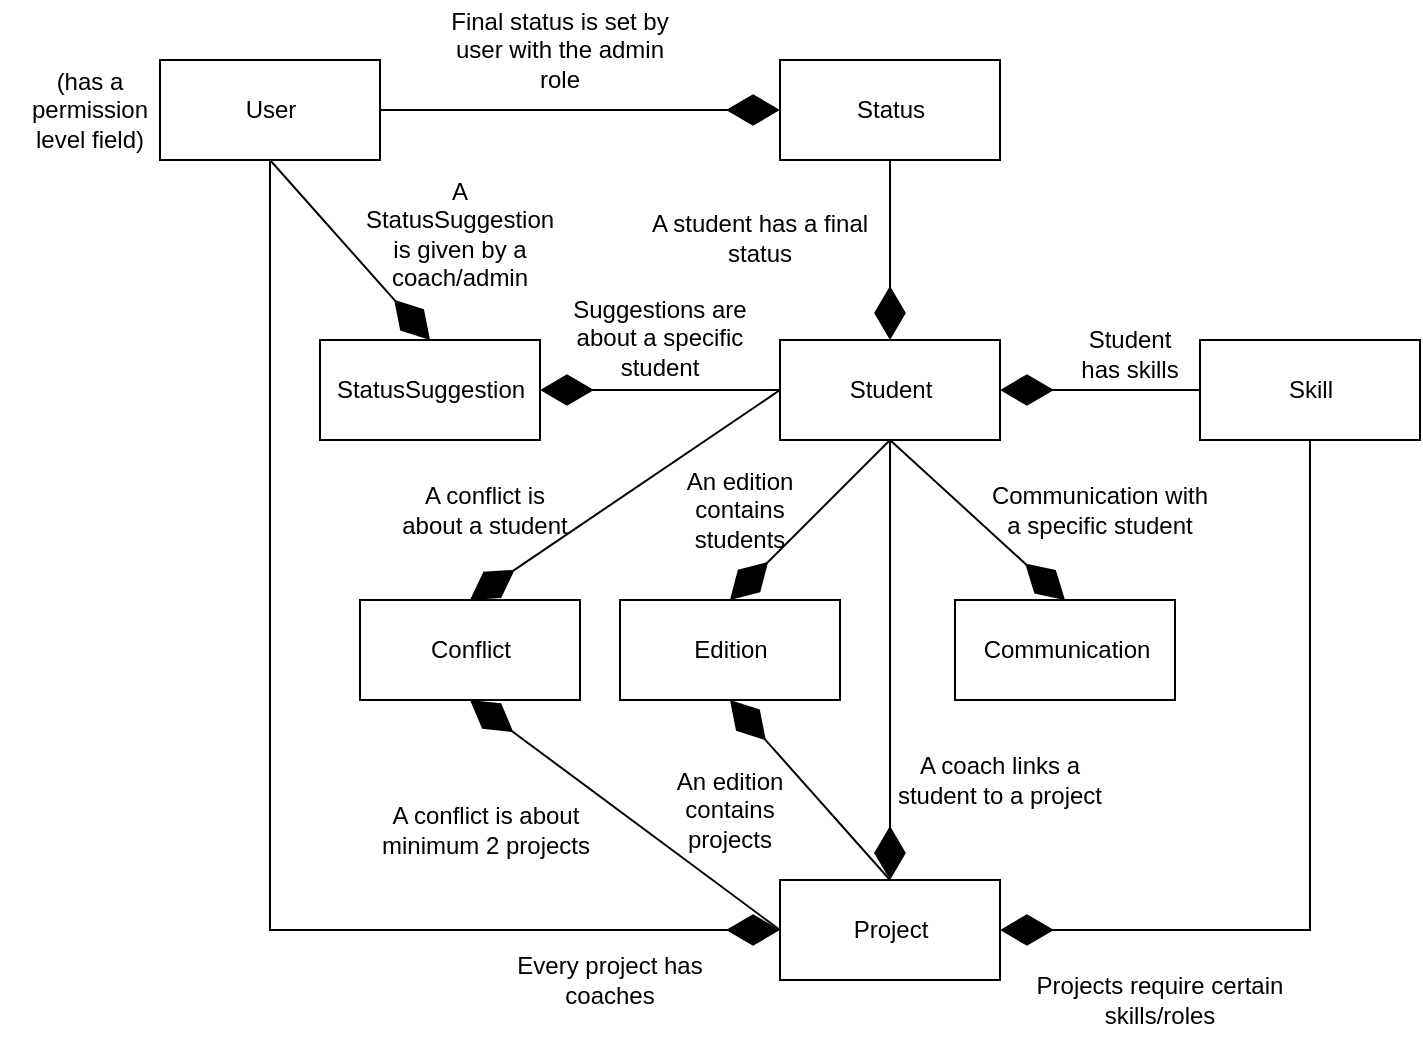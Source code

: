 <mxfile version="16.6.6" type="device"><diagram id="VpcjE5IzbmzCHHEf5BIP" name="Page-1"><mxGraphModel dx="782" dy="711" grid="1" gridSize="10" guides="1" tooltips="1" connect="1" arrows="1" fold="1" page="1" pageScale="1" pageWidth="850" pageHeight="1100" math="0" shadow="0"><root><mxCell id="0"/><mxCell id="1" parent="0"/><mxCell id="9gYytxKh6sy961e4Ec-q-4" value="User" style="html=1;" parent="1" vertex="1"><mxGeometry x="140" y="40" width="110" height="50" as="geometry"/></mxCell><mxCell id="9gYytxKh6sy961e4Ec-q-5" value="" style="endArrow=diamondThin;endFill=1;endSize=24;html=1;rounded=0;entryX=0.5;entryY=0;entryDx=0;entryDy=0;exitX=0.5;exitY=1;exitDx=0;exitDy=0;" parent="1" source="9gYytxKh6sy961e4Ec-q-4" target="9gYytxKh6sy961e4Ec-q-6" edge="1"><mxGeometry width="160" relative="1" as="geometry"><mxPoint x="220" y="220" as="sourcePoint"/><mxPoint x="195" y="330" as="targetPoint"/><Array as="points"/></mxGeometry></mxCell><mxCell id="9gYytxKh6sy961e4Ec-q-6" value="StatusSuggestion" style="html=1;" parent="1" vertex="1"><mxGeometry x="220" y="180" width="110" height="50" as="geometry"/></mxCell><mxCell id="9gYytxKh6sy961e4Ec-q-8" value="" style="endArrow=diamondThin;endFill=1;endSize=24;html=1;rounded=0;entryX=1;entryY=0.5;entryDx=0;entryDy=0;exitX=0;exitY=0.5;exitDx=0;exitDy=0;" parent="1" source="zKralEP5ivNiPrOoDXcz-3" target="9gYytxKh6sy961e4Ec-q-6" edge="1"><mxGeometry width="160" relative="1" as="geometry"><mxPoint x="490" y="260" as="sourcePoint"/><mxPoint x="480" y="340" as="targetPoint"/><Array as="points"/></mxGeometry></mxCell><mxCell id="9gYytxKh6sy961e4Ec-q-9" value="Project" style="html=1;" parent="1" vertex="1"><mxGeometry x="450" y="450" width="110" height="50" as="geometry"/></mxCell><mxCell id="9gYytxKh6sy961e4Ec-q-10" value="" style="endArrow=diamondThin;endFill=1;endSize=24;html=1;rounded=0;entryX=0.5;entryY=0;entryDx=0;entryDy=0;exitX=0.5;exitY=1;exitDx=0;exitDy=0;" parent="1" source="zKralEP5ivNiPrOoDXcz-3" target="9gYytxKh6sy961e4Ec-q-9" edge="1"><mxGeometry width="160" relative="1" as="geometry"><mxPoint x="505" y="380" as="sourcePoint"/><mxPoint x="500" y="440" as="targetPoint"/></mxGeometry></mxCell><mxCell id="9gYytxKh6sy961e4Ec-q-11" value="Skill" style="html=1;" parent="1" vertex="1"><mxGeometry x="660" y="180" width="110" height="50" as="geometry"/></mxCell><mxCell id="9gYytxKh6sy961e4Ec-q-12" value="" style="endArrow=diamondThin;endFill=1;endSize=24;html=1;rounded=0;exitX=0;exitY=0.5;exitDx=0;exitDy=0;entryX=1;entryY=0.5;entryDx=0;entryDy=0;" parent="1" source="9gYytxKh6sy961e4Ec-q-11" target="zKralEP5ivNiPrOoDXcz-3" edge="1"><mxGeometry width="160" relative="1" as="geometry"><mxPoint x="340" y="340" as="sourcePoint"/><mxPoint x="580" y="220" as="targetPoint"/></mxGeometry></mxCell><mxCell id="9gYytxKh6sy961e4Ec-q-15" value="" style="endArrow=diamondThin;endFill=1;endSize=24;html=1;rounded=0;entryX=1;entryY=0.5;entryDx=0;entryDy=0;exitX=0.5;exitY=1;exitDx=0;exitDy=0;" parent="1" source="9gYytxKh6sy961e4Ec-q-11" target="9gYytxKh6sy961e4Ec-q-9" edge="1"><mxGeometry width="160" relative="1" as="geometry"><mxPoint x="340" y="340" as="sourcePoint"/><mxPoint x="500" y="340" as="targetPoint"/><Array as="points"><mxPoint x="715" y="475"/></Array></mxGeometry></mxCell><mxCell id="9gYytxKh6sy961e4Ec-q-17" value="Projects require certain skills/roles" style="text;align=center;fontStyle=0;verticalAlign=middle;spacingLeft=3;spacingRight=3;strokeColor=none;rotatable=0;points=[[0,0.5],[1,0.5]];portConstraint=eastwest;whiteSpace=wrap;" parent="1" vertex="1"><mxGeometry x="560" y="490" width="160" height="40" as="geometry"/></mxCell><mxCell id="9gYytxKh6sy961e4Ec-q-18" value="Student has skills" style="text;align=center;fontStyle=0;verticalAlign=middle;spacingLeft=3;spacingRight=3;strokeColor=none;rotatable=0;points=[[0,0.5],[1,0.5]];portConstraint=eastwest;whiteSpace=wrap;" parent="1" vertex="1"><mxGeometry x="590" y="174" width="70" height="26" as="geometry"/></mxCell><mxCell id="9gYytxKh6sy961e4Ec-q-19" value="Suggestions are about a specific student" style="text;align=center;fontStyle=0;verticalAlign=middle;spacingLeft=3;spacingRight=3;strokeColor=none;rotatable=0;points=[[0,0.5],[1,0.5]];portConstraint=eastwest;whiteSpace=wrap;" parent="1" vertex="1"><mxGeometry x="330" y="154" width="120" height="50" as="geometry"/></mxCell><mxCell id="9gYytxKh6sy961e4Ec-q-20" value="A StatusSuggestion is given by a coach/admin" style="text;align=center;fontStyle=0;verticalAlign=middle;spacingLeft=3;spacingRight=3;strokeColor=none;rotatable=0;points=[[0,0.5],[1,0.5]];portConstraint=eastwest;whiteSpace=wrap;" parent="1" vertex="1"><mxGeometry x="240" y="92" width="100" height="70" as="geometry"/></mxCell><mxCell id="9gYytxKh6sy961e4Ec-q-21" value="A coach links a student to a project" style="text;align=center;fontStyle=0;verticalAlign=middle;spacingLeft=3;spacingRight=3;strokeColor=none;rotatable=0;points=[[0,0.5],[1,0.5]];portConstraint=eastwest;whiteSpace=wrap;" parent="1" vertex="1"><mxGeometry x="500" y="360" width="120" height="80" as="geometry"/></mxCell><mxCell id="zKralEP5ivNiPrOoDXcz-3" value="Student" style="html=1;" parent="1" vertex="1"><mxGeometry x="450" y="180" width="110" height="50" as="geometry"/></mxCell><mxCell id="zKralEP5ivNiPrOoDXcz-5" value="Status" style="html=1;" parent="1" vertex="1"><mxGeometry x="450" y="40" width="110" height="50" as="geometry"/></mxCell><mxCell id="zKralEP5ivNiPrOoDXcz-7" value="" style="endArrow=diamondThin;endFill=1;endSize=24;html=1;rounded=0;entryX=0.5;entryY=0;entryDx=0;entryDy=0;exitX=0.5;exitY=1;exitDx=0;exitDy=0;" parent="1" source="zKralEP5ivNiPrOoDXcz-5" target="zKralEP5ivNiPrOoDXcz-3" edge="1"><mxGeometry width="160" relative="1" as="geometry"><mxPoint x="190" y="490" as="sourcePoint"/><mxPoint x="350" y="490" as="targetPoint"/></mxGeometry></mxCell><mxCell id="zKralEP5ivNiPrOoDXcz-8" value="A student has a final status" style="text;align=center;fontStyle=0;verticalAlign=middle;spacingLeft=3;spacingRight=3;strokeColor=none;rotatable=0;points=[[0,0.5],[1,0.5]];portConstraint=eastwest;whiteSpace=wrap;" parent="1" vertex="1"><mxGeometry x="380" y="104" width="120" height="50" as="geometry"/></mxCell><mxCell id="zKralEP5ivNiPrOoDXcz-9" value="" style="endArrow=diamondThin;endFill=1;endSize=24;html=1;rounded=0;entryX=0;entryY=0.5;entryDx=0;entryDy=0;exitX=1;exitY=0.5;exitDx=0;exitDy=0;" parent="1" source="9gYytxKh6sy961e4Ec-q-4" target="zKralEP5ivNiPrOoDXcz-5" edge="1"><mxGeometry width="160" relative="1" as="geometry"><mxPoint x="325" y="30" as="sourcePoint"/><mxPoint x="495" y="60" as="targetPoint"/></mxGeometry></mxCell><mxCell id="zKralEP5ivNiPrOoDXcz-10" value="Final status is set by user with the admin role" style="text;align=center;fontStyle=0;verticalAlign=middle;spacingLeft=3;spacingRight=3;strokeColor=none;rotatable=0;points=[[0,0.5],[1,0.5]];portConstraint=eastwest;whiteSpace=wrap;" parent="1" vertex="1"><mxGeometry x="280" y="10" width="120" height="50" as="geometry"/></mxCell><mxCell id="zKralEP5ivNiPrOoDXcz-19" value="&lt;span class=&quot;pl-en&quot;&gt;Communication&lt;/span&gt;" style="html=1;" parent="1" vertex="1"><mxGeometry x="537.5" y="310" width="110" height="50" as="geometry"/></mxCell><mxCell id="zKralEP5ivNiPrOoDXcz-20" value="" style="endArrow=diamondThin;endFill=1;endSize=24;html=1;rounded=0;entryX=0.5;entryY=0;entryDx=0;entryDy=0;exitX=0.5;exitY=1;exitDx=0;exitDy=0;" parent="1" source="zKralEP5ivNiPrOoDXcz-3" target="zKralEP5ivNiPrOoDXcz-19" edge="1"><mxGeometry width="160" relative="1" as="geometry"><mxPoint x="460" y="270" as="sourcePoint"/><mxPoint x="440" y="320" as="targetPoint"/></mxGeometry></mxCell><mxCell id="zKralEP5ivNiPrOoDXcz-21" value="Communication with a specific student" style="text;align=center;fontStyle=0;verticalAlign=middle;spacingLeft=3;spacingRight=3;strokeColor=none;rotatable=0;points=[[0,0.5],[1,0.5]];portConstraint=eastwest;whiteSpace=wrap;" parent="1" vertex="1"><mxGeometry x="550" y="235" width="120" height="60" as="geometry"/></mxCell><mxCell id="zKralEP5ivNiPrOoDXcz-22" value="(has a permission level field)" style="text;align=center;fontStyle=0;verticalAlign=middle;spacingLeft=3;spacingRight=3;strokeColor=none;rotatable=0;points=[[0,0.5],[1,0.5]];portConstraint=eastwest;whiteSpace=wrap;" parent="1" vertex="1"><mxGeometry x="60" y="30" width="90" height="70" as="geometry"/></mxCell><mxCell id="zKralEP5ivNiPrOoDXcz-23" value="" style="endArrow=diamondThin;endFill=1;endSize=24;html=1;rounded=0;entryX=0;entryY=0.5;entryDx=0;entryDy=0;exitX=0.5;exitY=1;exitDx=0;exitDy=0;" parent="1" source="9gYytxKh6sy961e4Ec-q-4" target="9gYytxKh6sy961e4Ec-q-9" edge="1"><mxGeometry width="160" relative="1" as="geometry"><mxPoint x="345" y="450" as="sourcePoint"/><mxPoint x="505" y="450" as="targetPoint"/><Array as="points"><mxPoint x="195" y="475"/></Array></mxGeometry></mxCell><mxCell id="zKralEP5ivNiPrOoDXcz-24" value="Every project has coaches" style="text;align=center;fontStyle=0;verticalAlign=middle;spacingLeft=3;spacingRight=3;strokeColor=none;rotatable=0;points=[[0,0.5],[1,0.5]];portConstraint=eastwest;whiteSpace=wrap;" parent="1" vertex="1"><mxGeometry x="305" y="470" width="120" height="60" as="geometry"/></mxCell><mxCell id="T9vQO0pL_h0lffnMrZn3-2" value="Edition" style="html=1;" vertex="1" parent="1"><mxGeometry x="370" y="310" width="110" height="50" as="geometry"/></mxCell><mxCell id="T9vQO0pL_h0lffnMrZn3-3" value="" style="endArrow=diamondThin;endFill=1;endSize=24;html=1;rounded=0;exitX=0.5;exitY=1;exitDx=0;exitDy=0;entryX=0.5;entryY=0;entryDx=0;entryDy=0;" edge="1" parent="1" source="zKralEP5ivNiPrOoDXcz-3" target="T9vQO0pL_h0lffnMrZn3-2"><mxGeometry width="160" relative="1" as="geometry"><mxPoint x="320" y="340" as="sourcePoint"/><mxPoint x="465" y="320" as="targetPoint"/></mxGeometry></mxCell><mxCell id="T9vQO0pL_h0lffnMrZn3-4" value="" style="endArrow=diamondThin;endFill=1;endSize=24;html=1;rounded=0;entryX=0.5;entryY=1;entryDx=0;entryDy=0;exitX=0.5;exitY=0;exitDx=0;exitDy=0;" edge="1" parent="1" source="9gYytxKh6sy961e4Ec-q-9" target="T9vQO0pL_h0lffnMrZn3-2"><mxGeometry width="160" relative="1" as="geometry"><mxPoint x="320" y="340" as="sourcePoint"/><mxPoint x="480" y="340" as="targetPoint"/></mxGeometry></mxCell><mxCell id="T9vQO0pL_h0lffnMrZn3-6" value="An edition contains students" style="text;html=1;strokeColor=none;fillColor=none;align=center;verticalAlign=middle;whiteSpace=wrap;rounded=0;" vertex="1" parent="1"><mxGeometry x="390" y="250" width="80" height="30" as="geometry"/></mxCell><mxCell id="T9vQO0pL_h0lffnMrZn3-7" value="An edition contains projects" style="text;html=1;strokeColor=none;fillColor=none;align=center;verticalAlign=middle;whiteSpace=wrap;rounded=0;" vertex="1" parent="1"><mxGeometry x="380" y="400" width="90" height="30" as="geometry"/></mxCell><mxCell id="T9vQO0pL_h0lffnMrZn3-8" value="Conflict" style="html=1;" vertex="1" parent="1"><mxGeometry x="240" y="310" width="110" height="50" as="geometry"/></mxCell><mxCell id="T9vQO0pL_h0lffnMrZn3-9" value="" style="endArrow=diamondThin;endFill=1;endSize=24;html=1;rounded=0;entryX=0.5;entryY=0;entryDx=0;entryDy=0;exitX=0;exitY=0.5;exitDx=0;exitDy=0;" edge="1" parent="1" source="zKralEP5ivNiPrOoDXcz-3" target="T9vQO0pL_h0lffnMrZn3-8"><mxGeometry width="160" relative="1" as="geometry"><mxPoint x="370" y="370" as="sourcePoint"/><mxPoint x="530" y="370" as="targetPoint"/></mxGeometry></mxCell><mxCell id="T9vQO0pL_h0lffnMrZn3-10" value="" style="endArrow=diamondThin;endFill=1;endSize=24;html=1;rounded=0;entryX=0.5;entryY=1;entryDx=0;entryDy=0;exitX=0;exitY=0.5;exitDx=0;exitDy=0;" edge="1" parent="1" source="9gYytxKh6sy961e4Ec-q-9" target="T9vQO0pL_h0lffnMrZn3-8"><mxGeometry width="160" relative="1" as="geometry"><mxPoint x="370" y="370" as="sourcePoint"/><mxPoint x="530" y="370" as="targetPoint"/></mxGeometry></mxCell><mxCell id="T9vQO0pL_h0lffnMrZn3-11" value="A conflict is about a student" style="text;html=1;strokeColor=none;fillColor=none;align=center;verticalAlign=middle;whiteSpace=wrap;rounded=0;" vertex="1" parent="1"><mxGeometry x="255" y="250" width="95" height="30" as="geometry"/></mxCell><mxCell id="T9vQO0pL_h0lffnMrZn3-12" value="A conflict is about minimum 2 projects" style="text;html=1;strokeColor=none;fillColor=none;align=center;verticalAlign=middle;whiteSpace=wrap;rounded=0;" vertex="1" parent="1"><mxGeometry x="242.5" y="410" width="120" height="30" as="geometry"/></mxCell></root></mxGraphModel></diagram></mxfile>